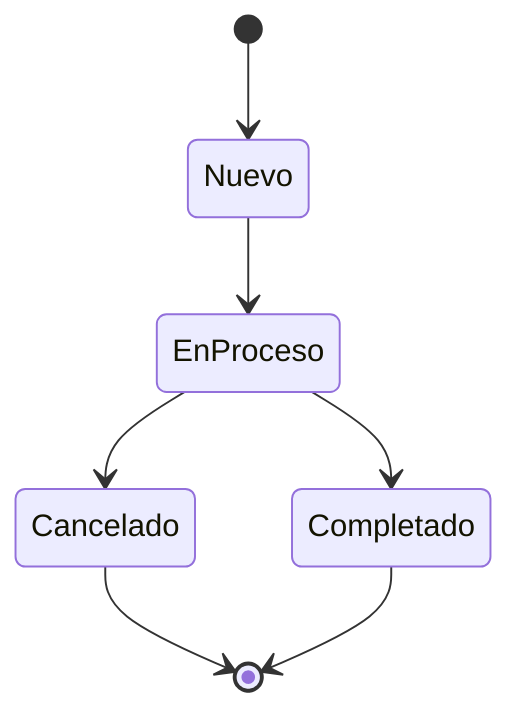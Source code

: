%%{init: {'theme':'default'}}%%
%%{css: '.mermaid { background-color: #fff !important; }'}%%
stateDiagram-v2
    [*] --> Nuevo
    Nuevo --> EnProceso
    EnProceso --> Completado
    EnProceso --> Cancelado
    Cancelado --> [*]
    Completado --> [*]